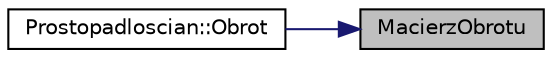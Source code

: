 digraph "MacierzObrotu"
{
 // LATEX_PDF_SIZE
  edge [fontname="Helvetica",fontsize="10",labelfontname="Helvetica",labelfontsize="10"];
  node [fontname="Helvetica",fontsize="10",shape=record];
  rankdir="RL";
  Node1 [label="MacierzObrotu",height=0.2,width=0.4,color="black", fillcolor="grey75", style="filled", fontcolor="black",tooltip="Metoda sluzaca do generowania macierzy obrotu wokol wybranej osi o zadany kat. Argumenty:"];
  Node1 -> Node2 [dir="back",color="midnightblue",fontsize="10",style="solid",fontname="Helvetica"];
  Node2 [label="Prostopadloscian::Obrot",height=0.2,width=0.4,color="black", fillcolor="white", style="filled",URL="$class_prostopadloscian.html#a6f92f3d224037c80f4d4fedcf25e2187",tooltip="Metoda sluzaca do opracania prostopadloscianu o zadany kat wokol wybranej osi."];
}
